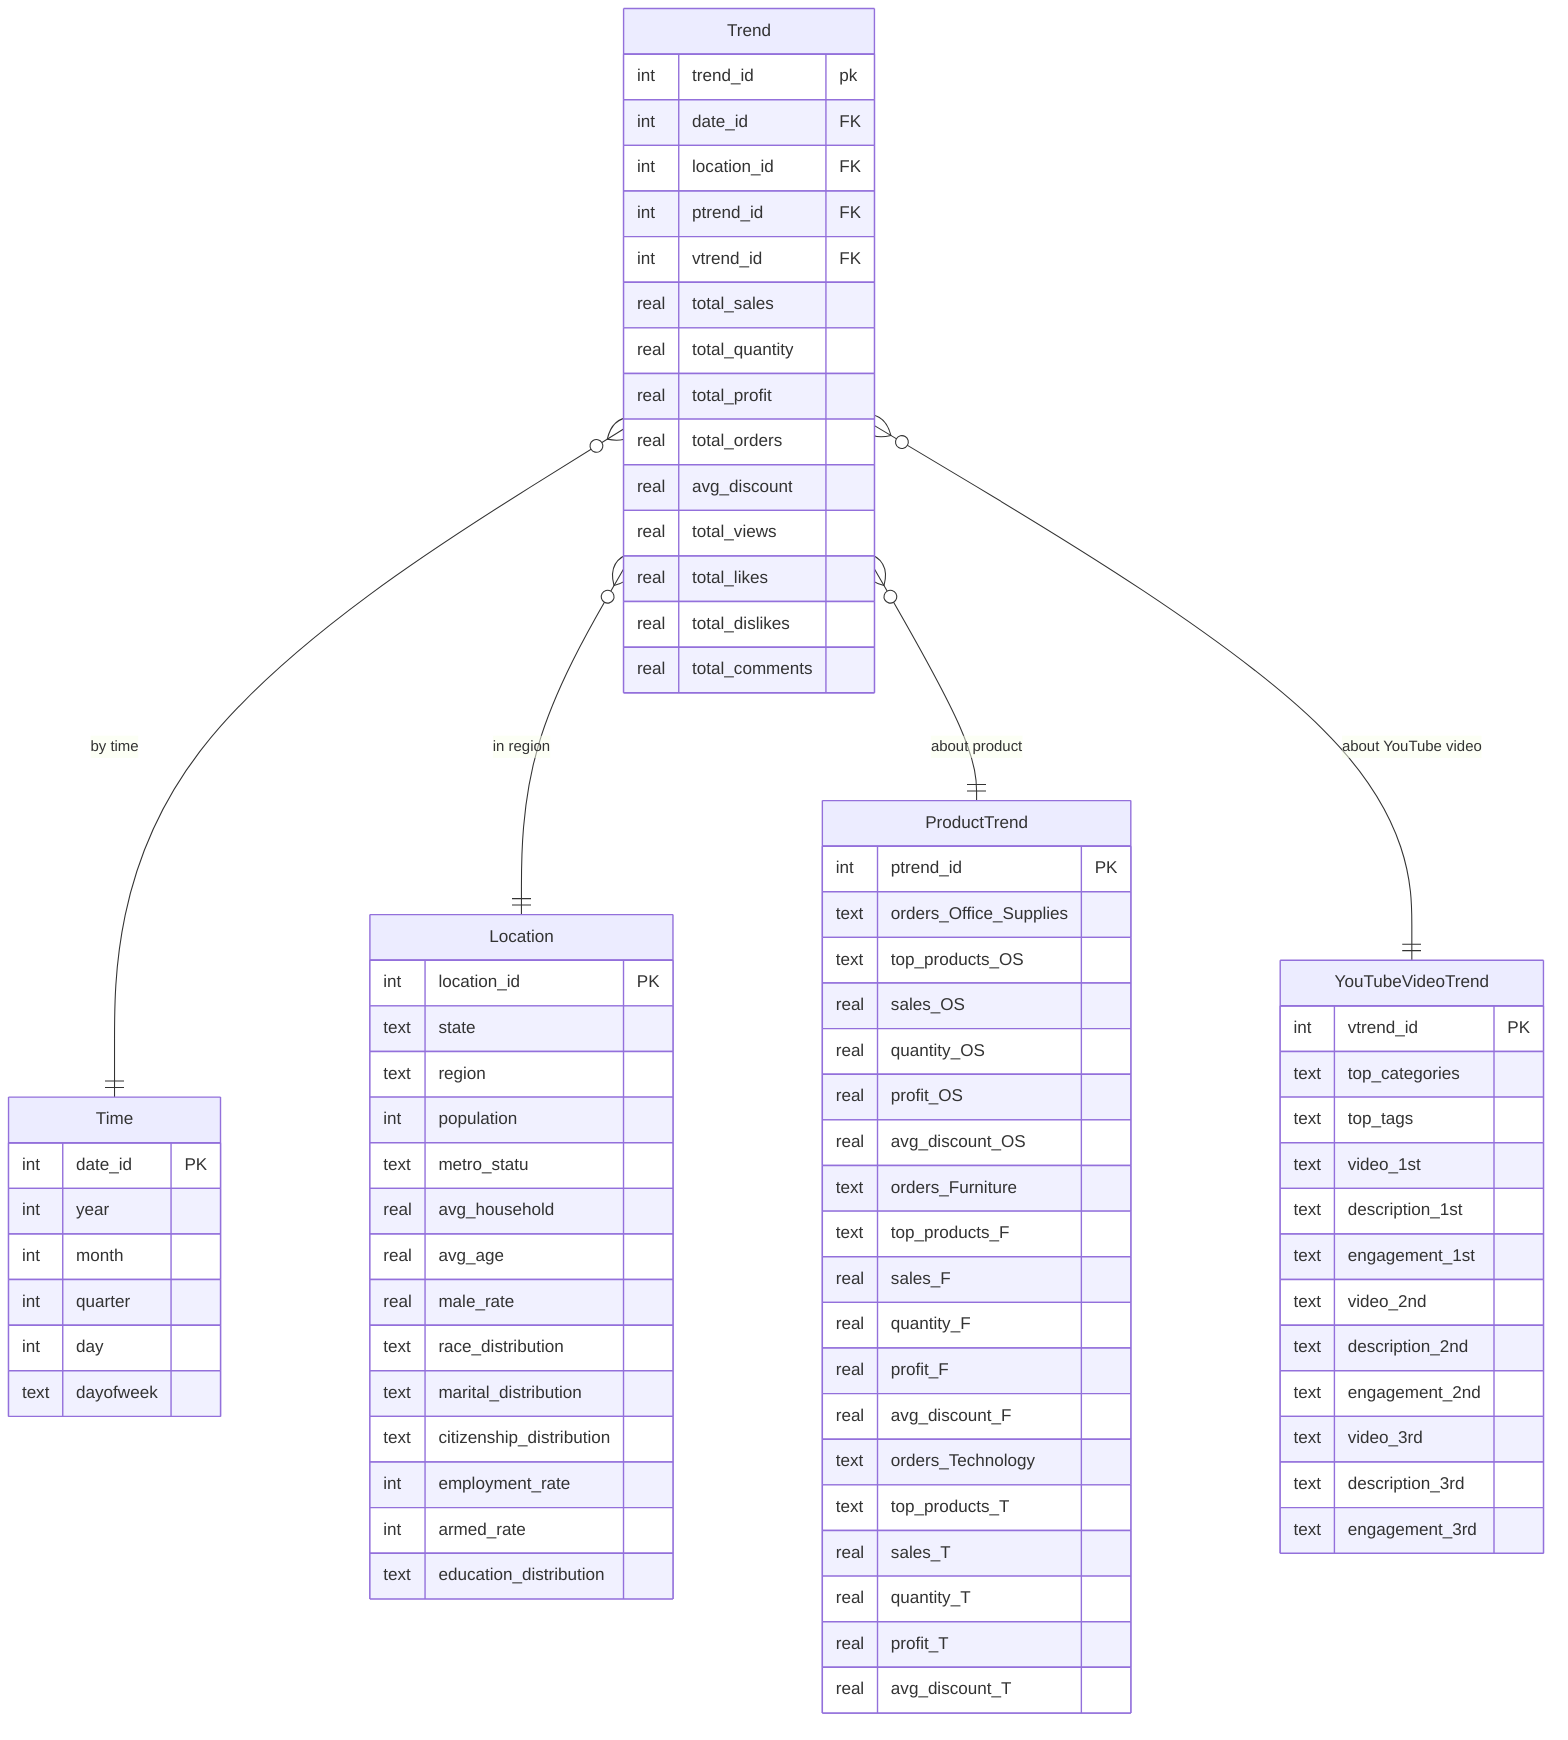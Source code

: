 erDiagram
    Trend {
        int trend_id pk
        int date_id FK
        int location_id FK
        int ptrend_id FK
        int vtrend_id FK
        real total_sales
        real total_quantity
        real total_profit
        real total_orders
        real avg_discount
        real total_views
        real total_likes
        real total_dislikes
        real total_comments
    }

    Time {
        int date_id PK
        int year
        int month
        int quarter
        int day
        text dayofweek
    }

    Location {
        int location_id PK
        text state
        text region
        int population
        text metro_statu
        real avg_household
        real avg_age
        real male_rate
        text race_distribution
        text marital_distribution
        text citizenship_distribution
        int employment_rate
        int armed_rate
        text education_distribution
    }

    ProductTrend {
        int ptrend_id PK
        text orders_Office_Supplies
        text top_products_OS
        real sales_OS
        real quantity_OS
        real profit_OS
        real avg_discount_OS
        text orders_Furniture
        text top_products_F
        real sales_F
        real quantity_F
        real profit_F
        real avg_discount_F
        text orders_Technology
        text top_products_T
        real sales_T
        real quantity_T
        real profit_T
        real avg_discount_T
    }

    YouTubeVideoTrend {
        int vtrend_id PK
        text top_categories
        text top_tags
        text video_1st
        text description_1st
        text engagement_1st
        text video_2nd
        text description_2nd
        text engagement_2nd
        text video_3rd
        text description_3rd
        text engagement_3rd
    }


    Trend }o--|| Time : "by time"
    Trend }o--|| Location : "in region"
    Trend }o--|| ProductTrend : "about product"
    Trend }o--|| YouTubeVideoTrend : "about YouTube video"